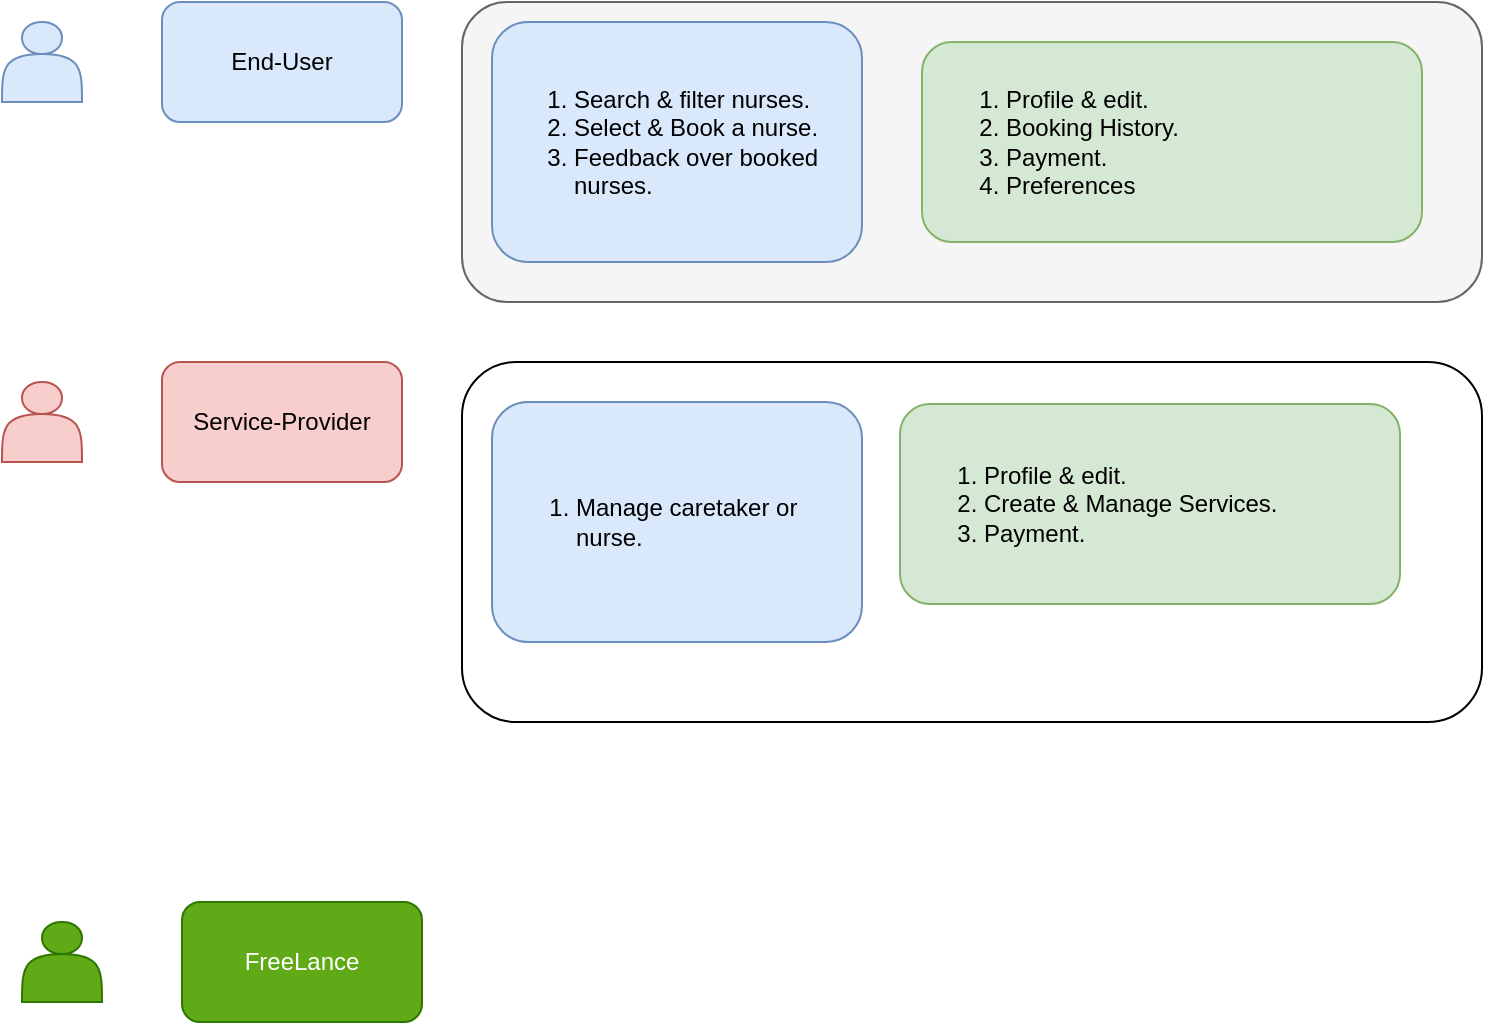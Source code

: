 <mxfile version="21.2.9" type="github">
  <diagram name="Page-1" id="xXF_qz4q6ZDb1wTxfpjC">
    <mxGraphModel dx="1194" dy="700" grid="1" gridSize="10" guides="1" tooltips="1" connect="1" arrows="1" fold="1" page="1" pageScale="1" pageWidth="850" pageHeight="1100" math="0" shadow="0">
      <root>
        <mxCell id="0" />
        <mxCell id="1" parent="0" />
        <mxCell id="q4CnHlP4UFCQ45shWsL7-1" value="" style="shape=actor;whiteSpace=wrap;html=1;fillColor=#dae8fc;strokeColor=#6c8ebf;" vertex="1" parent="1">
          <mxGeometry x="60" y="40" width="40" height="40" as="geometry" />
        </mxCell>
        <mxCell id="q4CnHlP4UFCQ45shWsL7-2" value="End-User" style="rounded=1;whiteSpace=wrap;html=1;fillColor=#dae8fc;strokeColor=#6c8ebf;" vertex="1" parent="1">
          <mxGeometry x="140" y="30" width="120" height="60" as="geometry" />
        </mxCell>
        <mxCell id="q4CnHlP4UFCQ45shWsL7-5" value="" style="shape=actor;whiteSpace=wrap;html=1;fillColor=#f8cecc;strokeColor=#b85450;" vertex="1" parent="1">
          <mxGeometry x="60" y="220" width="40" height="40" as="geometry" />
        </mxCell>
        <mxCell id="q4CnHlP4UFCQ45shWsL7-6" value="Service-Provider" style="rounded=1;whiteSpace=wrap;html=1;fillColor=#f8cecc;strokeColor=#b85450;" vertex="1" parent="1">
          <mxGeometry x="140" y="210" width="120" height="60" as="geometry" />
        </mxCell>
        <mxCell id="q4CnHlP4UFCQ45shWsL7-7" value="" style="shape=actor;whiteSpace=wrap;html=1;fillColor=#60a917;strokeColor=#2D7600;fontColor=#ffffff;" vertex="1" parent="1">
          <mxGeometry x="70" y="490" width="40" height="40" as="geometry" />
        </mxCell>
        <mxCell id="q4CnHlP4UFCQ45shWsL7-8" value="FreeLance" style="rounded=1;whiteSpace=wrap;html=1;fillColor=#60a917;fontColor=#ffffff;strokeColor=#2D7600;" vertex="1" parent="1">
          <mxGeometry x="150" y="480" width="120" height="60" as="geometry" />
        </mxCell>
        <mxCell id="q4CnHlP4UFCQ45shWsL7-9" value="&lt;p style=&quot;line-height: 130%;&quot;&gt;&lt;/p&gt;&lt;br&gt;&lt;p&gt;&lt;/p&gt;" style="rounded=1;whiteSpace=wrap;html=1;align=left;fillColor=#f5f5f5;fontColor=#333333;strokeColor=#666666;" vertex="1" parent="1">
          <mxGeometry x="290" y="30" width="510" height="150" as="geometry" />
        </mxCell>
        <mxCell id="q4CnHlP4UFCQ45shWsL7-10" value="&lt;ol style=&quot;border-color: var(--border-color); text-align: left;&quot;&gt;&lt;li style=&quot;border-color: var(--border-color);&quot;&gt;Search &amp;amp; filter nurses.&lt;/li&gt;&lt;li style=&quot;border-color: var(--border-color);&quot;&gt;Select &amp;amp; Book a nurse.&lt;/li&gt;&lt;li style=&quot;border-color: var(--border-color);&quot;&gt;Feedback over booked nurses.&lt;/li&gt;&lt;/ol&gt;" style="rounded=1;whiteSpace=wrap;html=1;fillColor=#dae8fc;strokeColor=#6c8ebf;" vertex="1" parent="1">
          <mxGeometry x="305" y="40" width="185" height="120" as="geometry" />
        </mxCell>
        <mxCell id="q4CnHlP4UFCQ45shWsL7-11" value="&lt;ol&gt;&lt;li&gt;Profile &amp;amp; edit.&lt;/li&gt;&lt;li&gt;Booking History.&lt;/li&gt;&lt;li&gt;Payment.&lt;/li&gt;&lt;li&gt;Preferences&lt;/li&gt;&lt;/ol&gt;" style="rounded=1;whiteSpace=wrap;html=1;align=left;fillColor=#d5e8d4;strokeColor=#82b366;" vertex="1" parent="1">
          <mxGeometry x="520" y="50" width="250" height="100" as="geometry" />
        </mxCell>
        <mxCell id="q4CnHlP4UFCQ45shWsL7-13" value="" style="rounded=1;whiteSpace=wrap;html=1;" vertex="1" parent="1">
          <mxGeometry x="290" y="210" width="510" height="180" as="geometry" />
        </mxCell>
        <mxCell id="q4CnHlP4UFCQ45shWsL7-14" value="&lt;ol style=&quot;border-color: var(--border-color);&quot;&gt;&lt;li style=&quot;border-color: var(--border-color);&quot;&gt;Manage caretaker or nurse.&lt;/li&gt;&lt;/ol&gt;" style="rounded=1;whiteSpace=wrap;html=1;fillColor=#dae8fc;strokeColor=#6c8ebf;align=left;" vertex="1" parent="1">
          <mxGeometry x="305" y="230" width="185" height="120" as="geometry" />
        </mxCell>
        <mxCell id="q4CnHlP4UFCQ45shWsL7-15" value="&lt;ol&gt;&lt;li&gt;Profile &amp;amp; edit.&lt;/li&gt;&lt;li&gt;Create &amp;amp; Manage Services.&lt;/li&gt;&lt;li&gt;Payment.&lt;/li&gt;&lt;/ol&gt;" style="rounded=1;whiteSpace=wrap;html=1;align=left;fillColor=#d5e8d4;strokeColor=#82b366;" vertex="1" parent="1">
          <mxGeometry x="509" y="231" width="250" height="100" as="geometry" />
        </mxCell>
      </root>
    </mxGraphModel>
  </diagram>
</mxfile>
